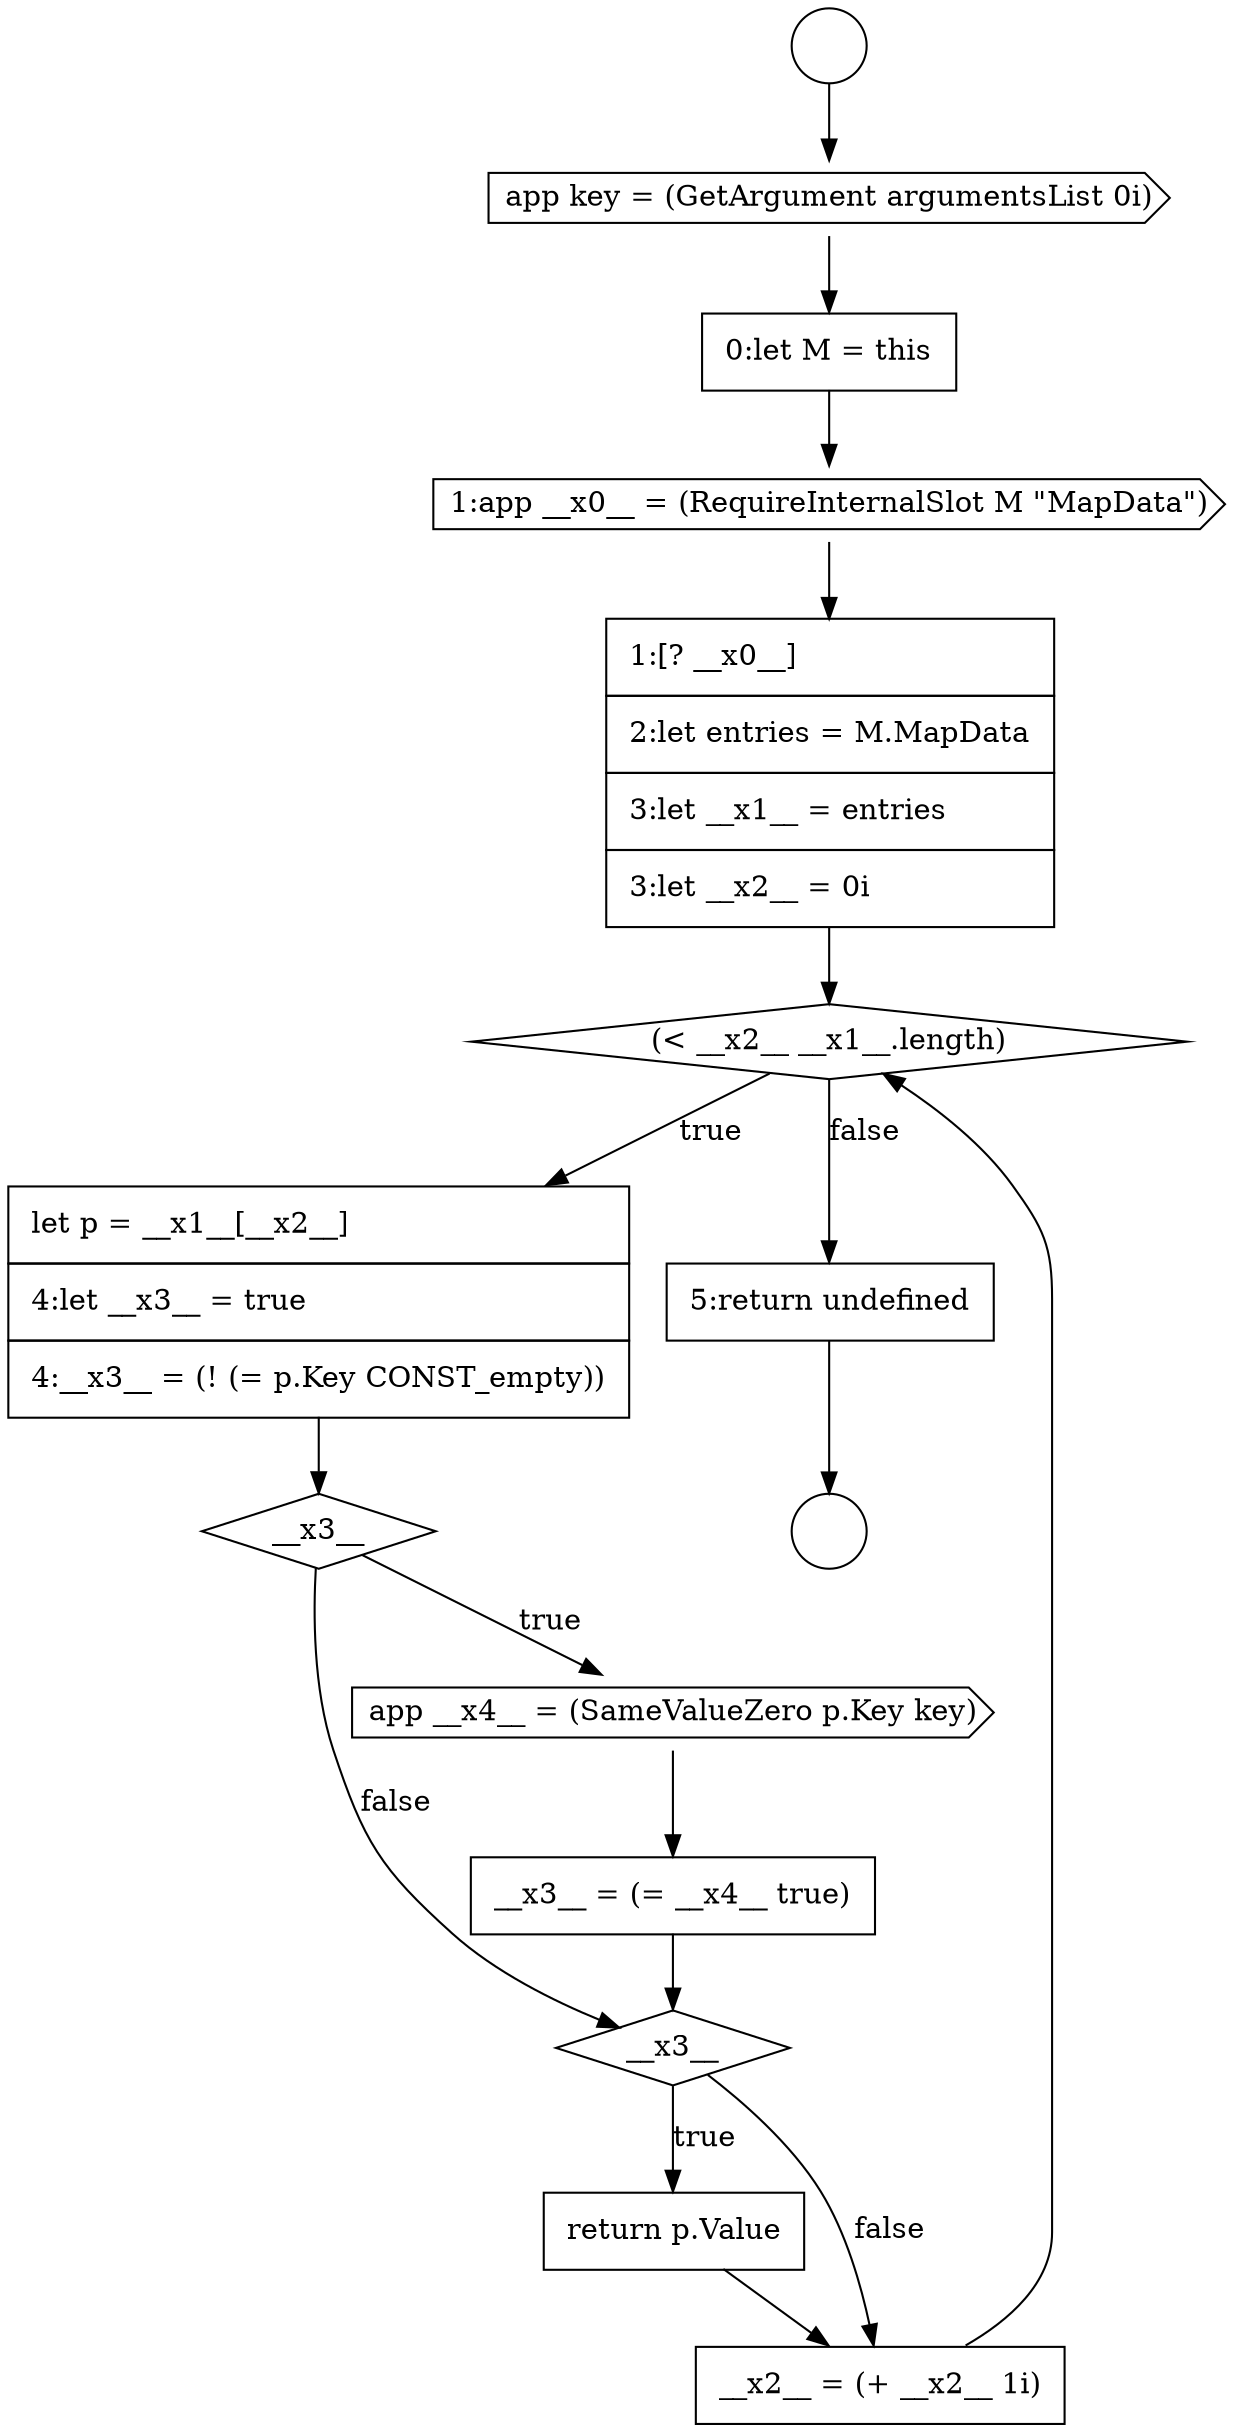 digraph {
  node16881 [shape=none, margin=0, label=<<font color="black">
    <table border="0" cellborder="1" cellspacing="0" cellpadding="10">
      <tr><td align="left">0:let M = this</td></tr>
    </table>
  </font>> color="black" fillcolor="white" style=filled]
  node16890 [shape=none, margin=0, label=<<font color="black">
    <table border="0" cellborder="1" cellspacing="0" cellpadding="10">
      <tr><td align="left">return p.Value</td></tr>
    </table>
  </font>> color="black" fillcolor="white" style=filled]
  node16885 [shape=none, margin=0, label=<<font color="black">
    <table border="0" cellborder="1" cellspacing="0" cellpadding="10">
      <tr><td align="left">let p = __x1__[__x2__]</td></tr>
      <tr><td align="left">4:let __x3__ = true</td></tr>
      <tr><td align="left">4:__x3__ = (! (= p.Key CONST_empty))</td></tr>
    </table>
  </font>> color="black" fillcolor="white" style=filled]
  node16882 [shape=cds, label=<<font color="black">1:app __x0__ = (RequireInternalSlot M &quot;MapData&quot;)</font>> color="black" fillcolor="white" style=filled]
  node16880 [shape=cds, label=<<font color="black">app key = (GetArgument argumentsList 0i)</font>> color="black" fillcolor="white" style=filled]
  node16889 [shape=diamond, label=<<font color="black">__x3__</font>> color="black" fillcolor="white" style=filled]
  node16886 [shape=diamond, label=<<font color="black">__x3__</font>> color="black" fillcolor="white" style=filled]
  node16879 [shape=circle label=" " color="black" fillcolor="white" style=filled]
  node16883 [shape=none, margin=0, label=<<font color="black">
    <table border="0" cellborder="1" cellspacing="0" cellpadding="10">
      <tr><td align="left">1:[? __x0__]</td></tr>
      <tr><td align="left">2:let entries = M.MapData</td></tr>
      <tr><td align="left">3:let __x1__ = entries</td></tr>
      <tr><td align="left">3:let __x2__ = 0i</td></tr>
    </table>
  </font>> color="black" fillcolor="white" style=filled]
  node16887 [shape=cds, label=<<font color="black">app __x4__ = (SameValueZero p.Key key)</font>> color="black" fillcolor="white" style=filled]
  node16892 [shape=none, margin=0, label=<<font color="black">
    <table border="0" cellborder="1" cellspacing="0" cellpadding="10">
      <tr><td align="left">5:return undefined</td></tr>
    </table>
  </font>> color="black" fillcolor="white" style=filled]
  node16878 [shape=circle label=" " color="black" fillcolor="white" style=filled]
  node16884 [shape=diamond, label=<<font color="black">(&lt; __x2__ __x1__.length)</font>> color="black" fillcolor="white" style=filled]
  node16888 [shape=none, margin=0, label=<<font color="black">
    <table border="0" cellborder="1" cellspacing="0" cellpadding="10">
      <tr><td align="left">__x3__ = (= __x4__ true)</td></tr>
    </table>
  </font>> color="black" fillcolor="white" style=filled]
  node16891 [shape=none, margin=0, label=<<font color="black">
    <table border="0" cellborder="1" cellspacing="0" cellpadding="10">
      <tr><td align="left">__x2__ = (+ __x2__ 1i)</td></tr>
    </table>
  </font>> color="black" fillcolor="white" style=filled]
  node16892 -> node16879 [ color="black"]
  node16890 -> node16891 [ color="black"]
  node16886 -> node16887 [label=<<font color="black">true</font>> color="black"]
  node16886 -> node16889 [label=<<font color="black">false</font>> color="black"]
  node16880 -> node16881 [ color="black"]
  node16885 -> node16886 [ color="black"]
  node16878 -> node16880 [ color="black"]
  node16881 -> node16882 [ color="black"]
  node16882 -> node16883 [ color="black"]
  node16891 -> node16884 [ color="black"]
  node16887 -> node16888 [ color="black"]
  node16884 -> node16885 [label=<<font color="black">true</font>> color="black"]
  node16884 -> node16892 [label=<<font color="black">false</font>> color="black"]
  node16888 -> node16889 [ color="black"]
  node16883 -> node16884 [ color="black"]
  node16889 -> node16890 [label=<<font color="black">true</font>> color="black"]
  node16889 -> node16891 [label=<<font color="black">false</font>> color="black"]
}
